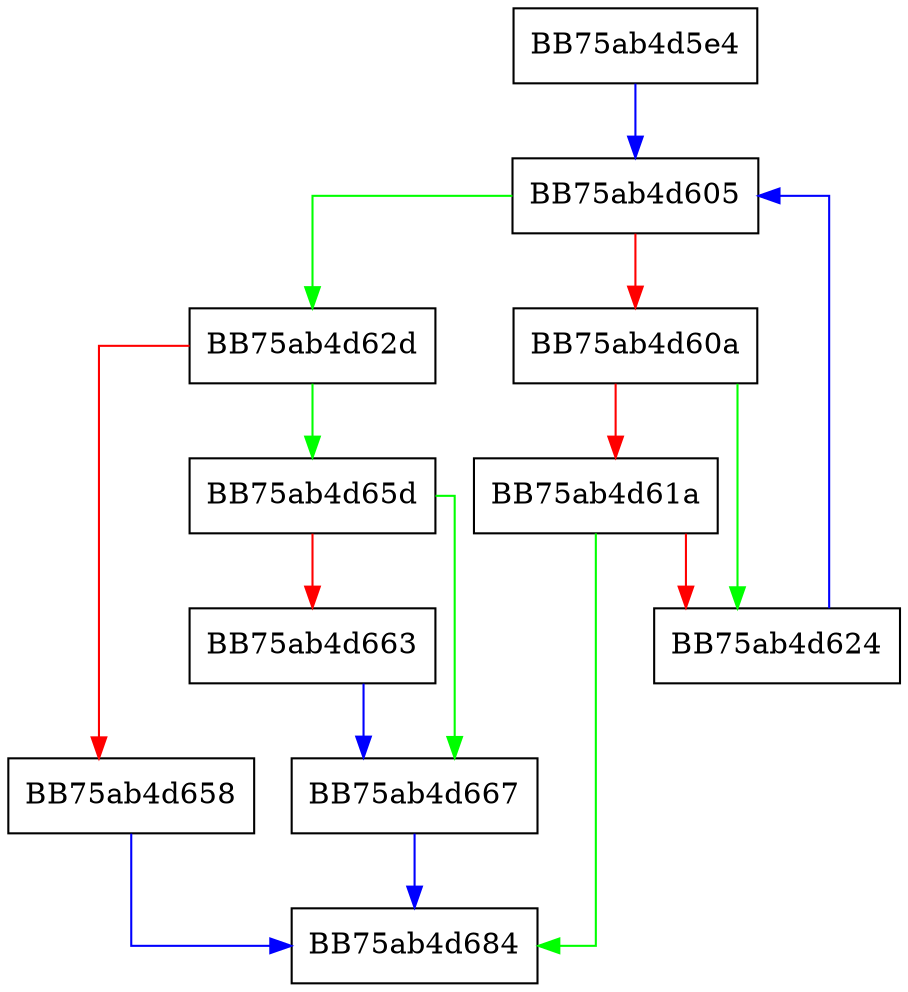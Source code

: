digraph constInsert {
  node [shape="box"];
  graph [splines=ortho];
  BB75ab4d5e4 -> BB75ab4d605 [color="blue"];
  BB75ab4d605 -> BB75ab4d62d [color="green"];
  BB75ab4d605 -> BB75ab4d60a [color="red"];
  BB75ab4d60a -> BB75ab4d624 [color="green"];
  BB75ab4d60a -> BB75ab4d61a [color="red"];
  BB75ab4d61a -> BB75ab4d684 [color="green"];
  BB75ab4d61a -> BB75ab4d624 [color="red"];
  BB75ab4d624 -> BB75ab4d605 [color="blue"];
  BB75ab4d62d -> BB75ab4d65d [color="green"];
  BB75ab4d62d -> BB75ab4d658 [color="red"];
  BB75ab4d658 -> BB75ab4d684 [color="blue"];
  BB75ab4d65d -> BB75ab4d667 [color="green"];
  BB75ab4d65d -> BB75ab4d663 [color="red"];
  BB75ab4d663 -> BB75ab4d667 [color="blue"];
  BB75ab4d667 -> BB75ab4d684 [color="blue"];
}